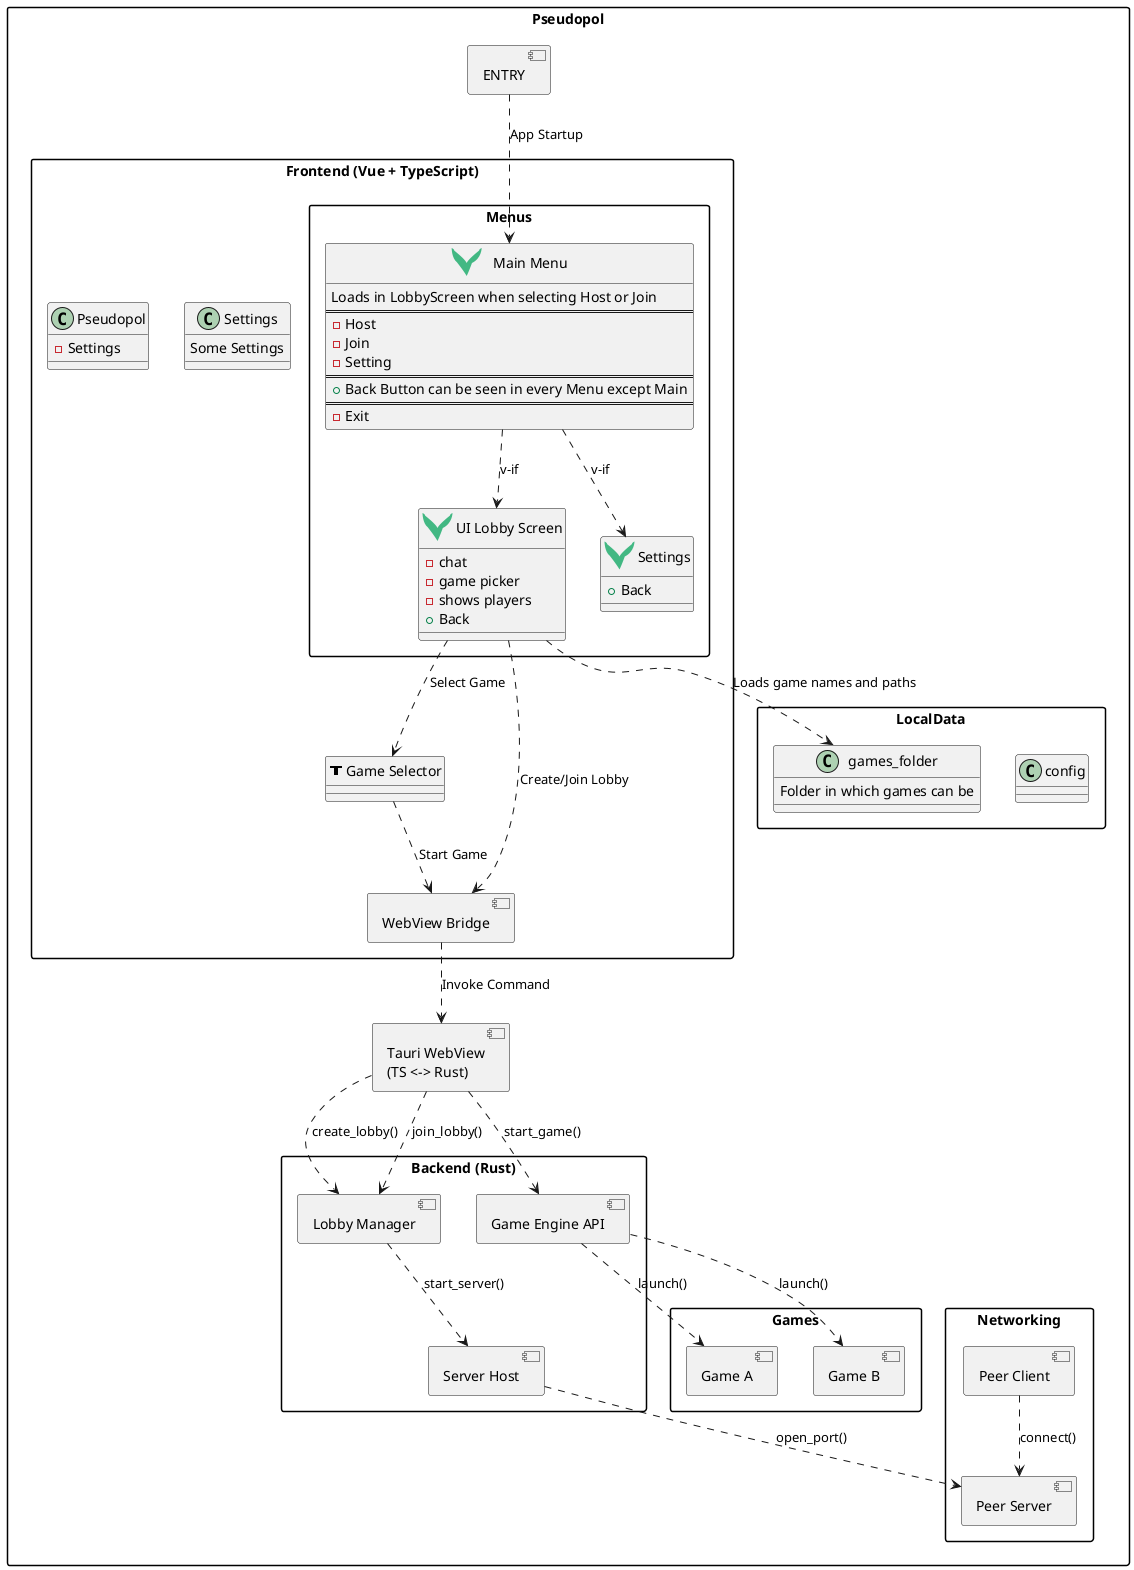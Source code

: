 @startuml
allow_mixing
' Define styles (optional)
skinparam packageStyle rectangle
skinparam monochrome false
skinparam spriteColor lightgreen

' Define the Vue sprite icon (simplified, monochrome)
sprite $vue <svg xmlns="http://www.w3.org/2000/svg" viewBox="0 0 30 30" fill="none" stroke="currentColor" stroke-width="1">
  <path d="M2.6 2.6C8.9 7.7 13.8 12.2 15 15c1.2-2.8 6.1-7.3 12.4-12.4C27.3 1.1 30 0 30 0s0 10.3-9.7 15C16.9 24.3 15 28 15 28s-1.9-3.7-9.7-13.7C0 10.3 0 0 0 0s2.7 1.1 2.6 2.6z" fill="#42b883"/>
</svg>



sprite $typeScript {
0FFFFFFFFFFFF0
0FFFFFFFFFFFF0
00000FFFF00000
00000FFFF00000
00000FFFF00000
00000FFFF00000
00000FFFF00000
00000FFFF00000
00000FFFF00000
}



' Main application
package "Pseudopol" {
    
    ' Frontend section
    package "Frontend (Vue + TypeScript)" {
       
        class "Game Selector" as GameSelector <<$typeScript>>
        class Settings {
            Some Settings
        }
        class Pseudopol {
            -Settings
        }

        package Menus {
            
            class "UI Lobby Screen" as LobbyUI <<$vue>> {
                -chat
                -game picker
                -shows players
                +Back
            }


            class "Main Menu" as MainMenu <<$vue>> {
                Loads in LobbyScreen when selecting Host or Join
                ==
                -Host
                -Join
                -Setting
                ==
                +Back Button can be seen in every Menu except Main
                ==
                -Exit
            }

            class "Settings" as Settings<<$vue>> {
                +Back  
            }

            MainMenu ..> LobbyUI: v-if
            MainMenu ..> Settings: v-if
            
        }

        component "WebView Bridge" as WebViewBridge


    }

component ENTRY
ENTRY ..> MainMenu : App Startup




    package "LocalData" {
        class config
        class games_folder {
            Folder in which games can be
        }
    }

    LobbyUI ..> games_folder: Loads game names and paths



    ' Tauri bridge
    component "Tauri WebView\n(TS <-> Rust)" as TauriBridge

    ' Backend section
    package "Backend (Rust)" {
        component "Lobby Manager" as LobbyManager
        component "Server Host" as ServerHost
        component "Game Engine API" as GameEngine
    }

    ' Networking
    package "Networking" {
        component "Peer Client" as PeerClient
        component "Peer Server" as PeerServer
    }

    ' Game Logic
    package "Games" {
        component "Game A"
        component "Game B"
    }
}

' Frontend communication
LobbyUI ..> GameSelector : Select Game
LobbyUI ..> WebViewBridge : Create/Join Lobby
GameSelector ..> WebViewBridge : Start Game

' Tauri Bridge
WebViewBridge ..> TauriBridge : Invoke Command

' Tauri to Backend
TauriBridge ..> LobbyManager : create_lobby()
TauriBridge ..> LobbyManager : join_lobby()
TauriBridge ..> GameEngine : start_game()

' Backend Communication
LobbyManager ..> ServerHost : start_server()
ServerHost ..> PeerServer : open_port()
PeerClient ..> PeerServer : connect()

' Game launch
GameEngine ..> "Game A" : launch()
GameEngine ..> "Game B" : launch()

@enduml
